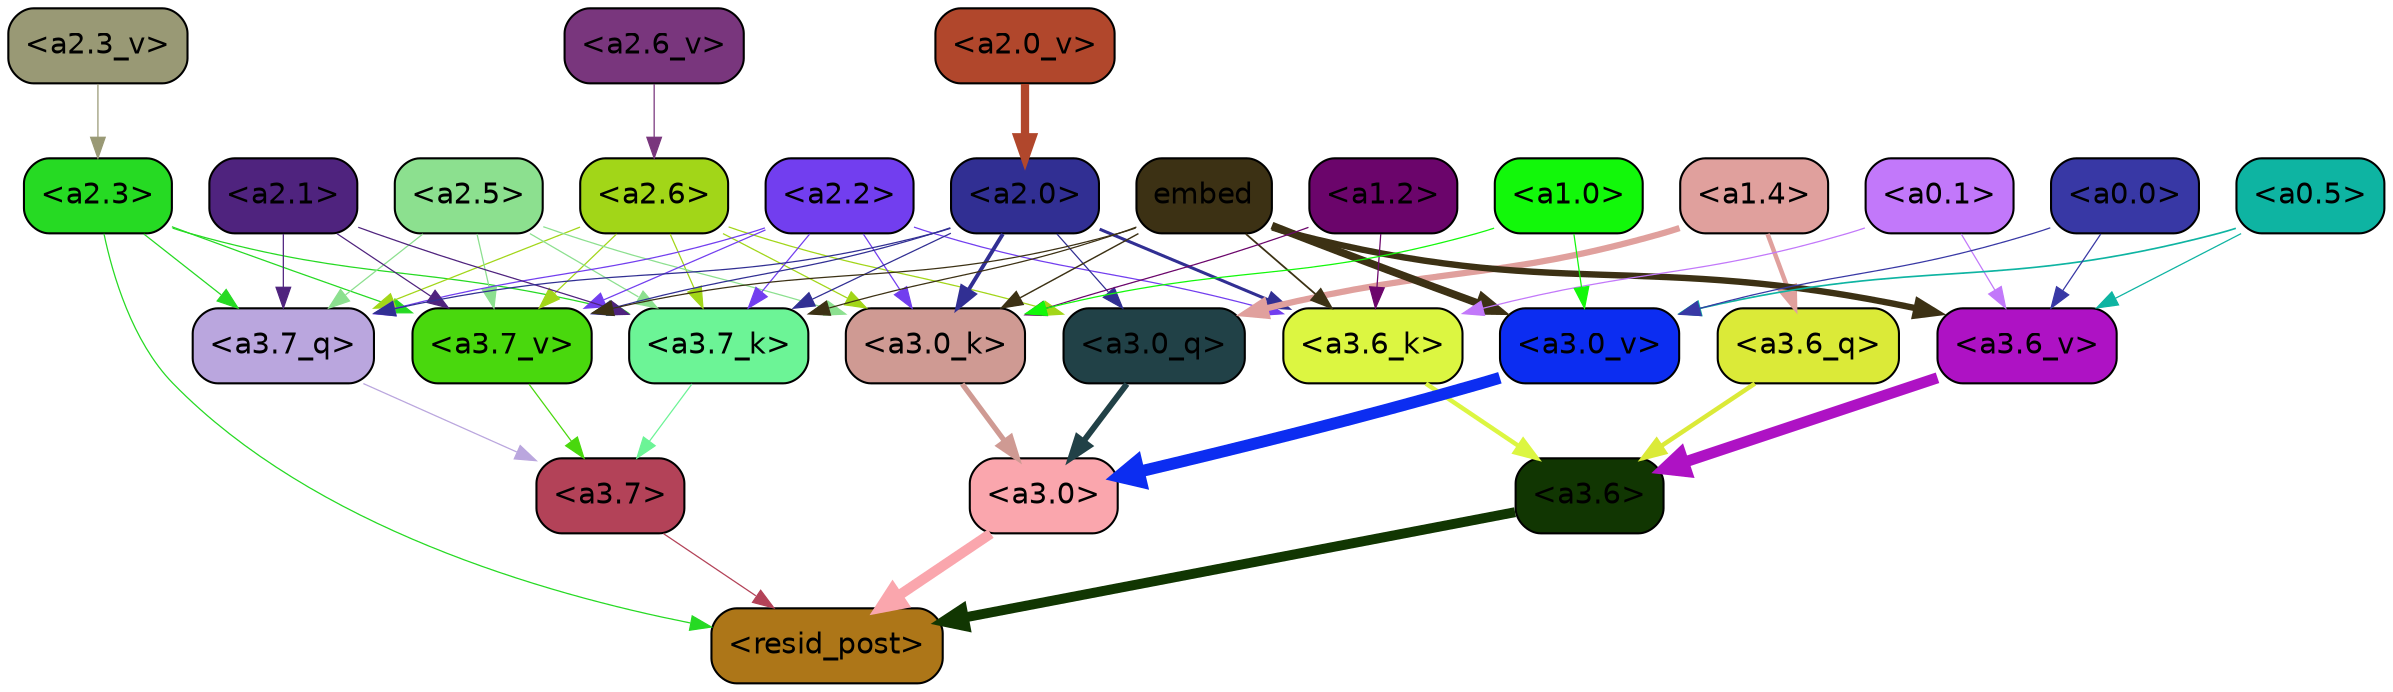 strict digraph "" {
	graph [bgcolor=transparent,
		layout=dot,
		overlap=false,
		splines=true
	];
	"<a3.7>"	[color=black,
		fillcolor="#b34258",
		fontname=Helvetica,
		shape=box,
		style="filled, rounded"];
	"<resid_post>"	[color=black,
		fillcolor="#ad7618",
		fontname=Helvetica,
		shape=box,
		style="filled, rounded"];
	"<a3.7>" -> "<resid_post>"	[color="#b34258",
		penwidth=0.6];
	"<a3.6>"	[color=black,
		fillcolor="#113602",
		fontname=Helvetica,
		shape=box,
		style="filled, rounded"];
	"<a3.6>" -> "<resid_post>"	[color="#113602",
		penwidth=4.7534414529800415];
	"<a3.0>"	[color=black,
		fillcolor="#faa6ad",
		fontname=Helvetica,
		shape=box,
		style="filled, rounded"];
	"<a3.0>" -> "<resid_post>"	[color="#faa6ad",
		penwidth=4.898576855659485];
	"<a2.3>"	[color=black,
		fillcolor="#26da23",
		fontname=Helvetica,
		shape=box,
		style="filled, rounded"];
	"<a2.3>" -> "<resid_post>"	[color="#26da23",
		penwidth=0.6];
	"<a3.7_q>"	[color=black,
		fillcolor="#baa6de",
		fontname=Helvetica,
		shape=box,
		style="filled, rounded"];
	"<a2.3>" -> "<a3.7_q>"	[color="#26da23",
		penwidth=0.6];
	"<a3.7_k>"	[color=black,
		fillcolor="#6cf496",
		fontname=Helvetica,
		shape=box,
		style="filled, rounded"];
	"<a2.3>" -> "<a3.7_k>"	[color="#26da23",
		penwidth=0.6];
	"<a3.7_v>"	[color=black,
		fillcolor="#49d80d",
		fontname=Helvetica,
		shape=box,
		style="filled, rounded"];
	"<a2.3>" -> "<a3.7_v>"	[color="#26da23",
		penwidth=0.6];
	"<a3.7_q>" -> "<a3.7>"	[color="#baa6de",
		penwidth=0.6];
	"<a3.6_q>"	[color=black,
		fillcolor="#dbea38",
		fontname=Helvetica,
		shape=box,
		style="filled, rounded"];
	"<a3.6_q>" -> "<a3.6>"	[color="#dbea38",
		penwidth=2.160832464694977];
	"<a3.0_q>"	[color=black,
		fillcolor="#214147",
		fontname=Helvetica,
		shape=box,
		style="filled, rounded"];
	"<a3.0_q>" -> "<a3.0>"	[color="#214147",
		penwidth=2.870753765106201];
	"<a3.7_k>" -> "<a3.7>"	[color="#6cf496",
		penwidth=0.6];
	"<a3.6_k>"	[color=black,
		fillcolor="#dcf641",
		fontname=Helvetica,
		shape=box,
		style="filled, rounded"];
	"<a3.6_k>" -> "<a3.6>"	[color="#dcf641",
		penwidth=2.13908451795578];
	"<a3.0_k>"	[color=black,
		fillcolor="#cf9a93",
		fontname=Helvetica,
		shape=box,
		style="filled, rounded"];
	"<a3.0_k>" -> "<a3.0>"	[color="#cf9a93",
		penwidth=2.520303964614868];
	"<a3.7_v>" -> "<a3.7>"	[color="#49d80d",
		penwidth=0.6];
	"<a3.6_v>"	[color=black,
		fillcolor="#ae12c4",
		fontname=Helvetica,
		shape=box,
		style="filled, rounded"];
	"<a3.6_v>" -> "<a3.6>"	[color="#ae12c4",
		penwidth=5.297133803367615];
	"<a3.0_v>"	[color=black,
		fillcolor="#0c2df1",
		fontname=Helvetica,
		shape=box,
		style="filled, rounded"];
	"<a3.0_v>" -> "<a3.0>"	[color="#0c2df1",
		penwidth=5.680712580680847];
	"<a2.6>"	[color=black,
		fillcolor="#a2d618",
		fontname=Helvetica,
		shape=box,
		style="filled, rounded"];
	"<a2.6>" -> "<a3.7_q>"	[color="#a2d618",
		penwidth=0.6];
	"<a2.6>" -> "<a3.0_q>"	[color="#a2d618",
		penwidth=0.6];
	"<a2.6>" -> "<a3.7_k>"	[color="#a2d618",
		penwidth=0.6];
	"<a2.6>" -> "<a3.0_k>"	[color="#a2d618",
		penwidth=0.6];
	"<a2.6>" -> "<a3.7_v>"	[color="#a2d618",
		penwidth=0.6];
	"<a2.5>"	[color=black,
		fillcolor="#8ce08f",
		fontname=Helvetica,
		shape=box,
		style="filled, rounded"];
	"<a2.5>" -> "<a3.7_q>"	[color="#8ce08f",
		penwidth=0.6];
	"<a2.5>" -> "<a3.7_k>"	[color="#8ce08f",
		penwidth=0.6];
	"<a2.5>" -> "<a3.0_k>"	[color="#8ce08f",
		penwidth=0.6];
	"<a2.5>" -> "<a3.7_v>"	[color="#8ce08f",
		penwidth=0.6];
	"<a2.2>"	[color=black,
		fillcolor="#723eef",
		fontname=Helvetica,
		shape=box,
		style="filled, rounded"];
	"<a2.2>" -> "<a3.7_q>"	[color="#723eef",
		penwidth=0.6];
	"<a2.2>" -> "<a3.7_k>"	[color="#723eef",
		penwidth=0.6];
	"<a2.2>" -> "<a3.6_k>"	[color="#723eef",
		penwidth=0.6];
	"<a2.2>" -> "<a3.0_k>"	[color="#723eef",
		penwidth=0.6];
	"<a2.2>" -> "<a3.7_v>"	[color="#723eef",
		penwidth=0.6];
	"<a2.1>"	[color=black,
		fillcolor="#4f237e",
		fontname=Helvetica,
		shape=box,
		style="filled, rounded"];
	"<a2.1>" -> "<a3.7_q>"	[color="#4f237e",
		penwidth=0.6];
	"<a2.1>" -> "<a3.7_k>"	[color="#4f237e",
		penwidth=0.6];
	"<a2.1>" -> "<a3.7_v>"	[color="#4f237e",
		penwidth=0.6];
	"<a2.0>"	[color=black,
		fillcolor="#312f93",
		fontname=Helvetica,
		shape=box,
		style="filled, rounded"];
	"<a2.0>" -> "<a3.7_q>"	[color="#312f93",
		penwidth=0.6];
	"<a2.0>" -> "<a3.0_q>"	[color="#312f93",
		penwidth=0.6];
	"<a2.0>" -> "<a3.7_k>"	[color="#312f93",
		penwidth=0.6];
	"<a2.0>" -> "<a3.6_k>"	[color="#312f93",
		penwidth=1.4784413101151586];
	"<a2.0>" -> "<a3.0_k>"	[color="#312f93",
		penwidth=1.8858084231615067];
	"<a2.0>" -> "<a3.7_v>"	[color="#312f93",
		penwidth=0.6];
	"<a1.4>"	[color=black,
		fillcolor="#e0a09d",
		fontname=Helvetica,
		shape=box,
		style="filled, rounded"];
	"<a1.4>" -> "<a3.6_q>"	[color="#e0a09d",
		penwidth=2.149975523352623];
	"<a1.4>" -> "<a3.0_q>"	[color="#e0a09d",
		penwidth=3.0018038749694824];
	embed	[color=black,
		fillcolor="#3c3114",
		fontname=Helvetica,
		shape=box,
		style="filled, rounded"];
	embed -> "<a3.7_k>"	[color="#3c3114",
		penwidth=0.6];
	embed -> "<a3.6_k>"	[color="#3c3114",
		penwidth=0.8552796393632889];
	embed -> "<a3.0_k>"	[color="#3c3114",
		penwidth=0.691851794719696];
	embed -> "<a3.7_v>"	[color="#3c3114",
		penwidth=0.6];
	embed -> "<a3.6_v>"	[color="#3c3114",
		penwidth=3.067279100418091];
	embed -> "<a3.0_v>"	[color="#3c3114",
		penwidth=3.6927278637886047];
	"<a1.2>"	[color=black,
		fillcolor="#6b056b",
		fontname=Helvetica,
		shape=box,
		style="filled, rounded"];
	"<a1.2>" -> "<a3.6_k>"	[color="#6b056b",
		penwidth=0.6];
	"<a1.2>" -> "<a3.0_k>"	[color="#6b056b",
		penwidth=0.6];
	"<a0.1>"	[color=black,
		fillcolor="#c278fa",
		fontname=Helvetica,
		shape=box,
		style="filled, rounded"];
	"<a0.1>" -> "<a3.6_k>"	[color="#c278fa",
		penwidth=0.6];
	"<a0.1>" -> "<a3.6_v>"	[color="#c278fa",
		penwidth=0.6];
	"<a1.0>"	[color=black,
		fillcolor="#12f80a",
		fontname=Helvetica,
		shape=box,
		style="filled, rounded"];
	"<a1.0>" -> "<a3.0_k>"	[color="#12f80a",
		penwidth=0.6];
	"<a1.0>" -> "<a3.0_v>"	[color="#12f80a",
		penwidth=0.6];
	"<a0.5>"	[color=black,
		fillcolor="#0eb4a2",
		fontname=Helvetica,
		shape=box,
		style="filled, rounded"];
	"<a0.5>" -> "<a3.6_v>"	[color="#0eb4a2",
		penwidth=0.6];
	"<a0.5>" -> "<a3.0_v>"	[color="#0eb4a2",
		penwidth=0.8028683364391327];
	"<a0.0>"	[color=black,
		fillcolor="#3838a5",
		fontname=Helvetica,
		shape=box,
		style="filled, rounded"];
	"<a0.0>" -> "<a3.6_v>"	[color="#3838a5",
		penwidth=0.6];
	"<a0.0>" -> "<a3.0_v>"	[color="#3838a5",
		penwidth=0.6];
	"<a2.6_v>"	[color=black,
		fillcolor="#79367d",
		fontname=Helvetica,
		shape=box,
		style="filled, rounded"];
	"<a2.6_v>" -> "<a2.6>"	[color="#79367d",
		penwidth=0.6];
	"<a2.3_v>"	[color=black,
		fillcolor="#999975",
		fontname=Helvetica,
		shape=box,
		style="filled, rounded"];
	"<a2.3_v>" -> "<a2.3>"	[color="#999975",
		penwidth=0.6];
	"<a2.0_v>"	[color=black,
		fillcolor="#b1472c",
		fontname=Helvetica,
		shape=box,
		style="filled, rounded"];
	"<a2.0_v>" -> "<a2.0>"	[color="#b1472c",
		penwidth=3.9731863737106323];
}
